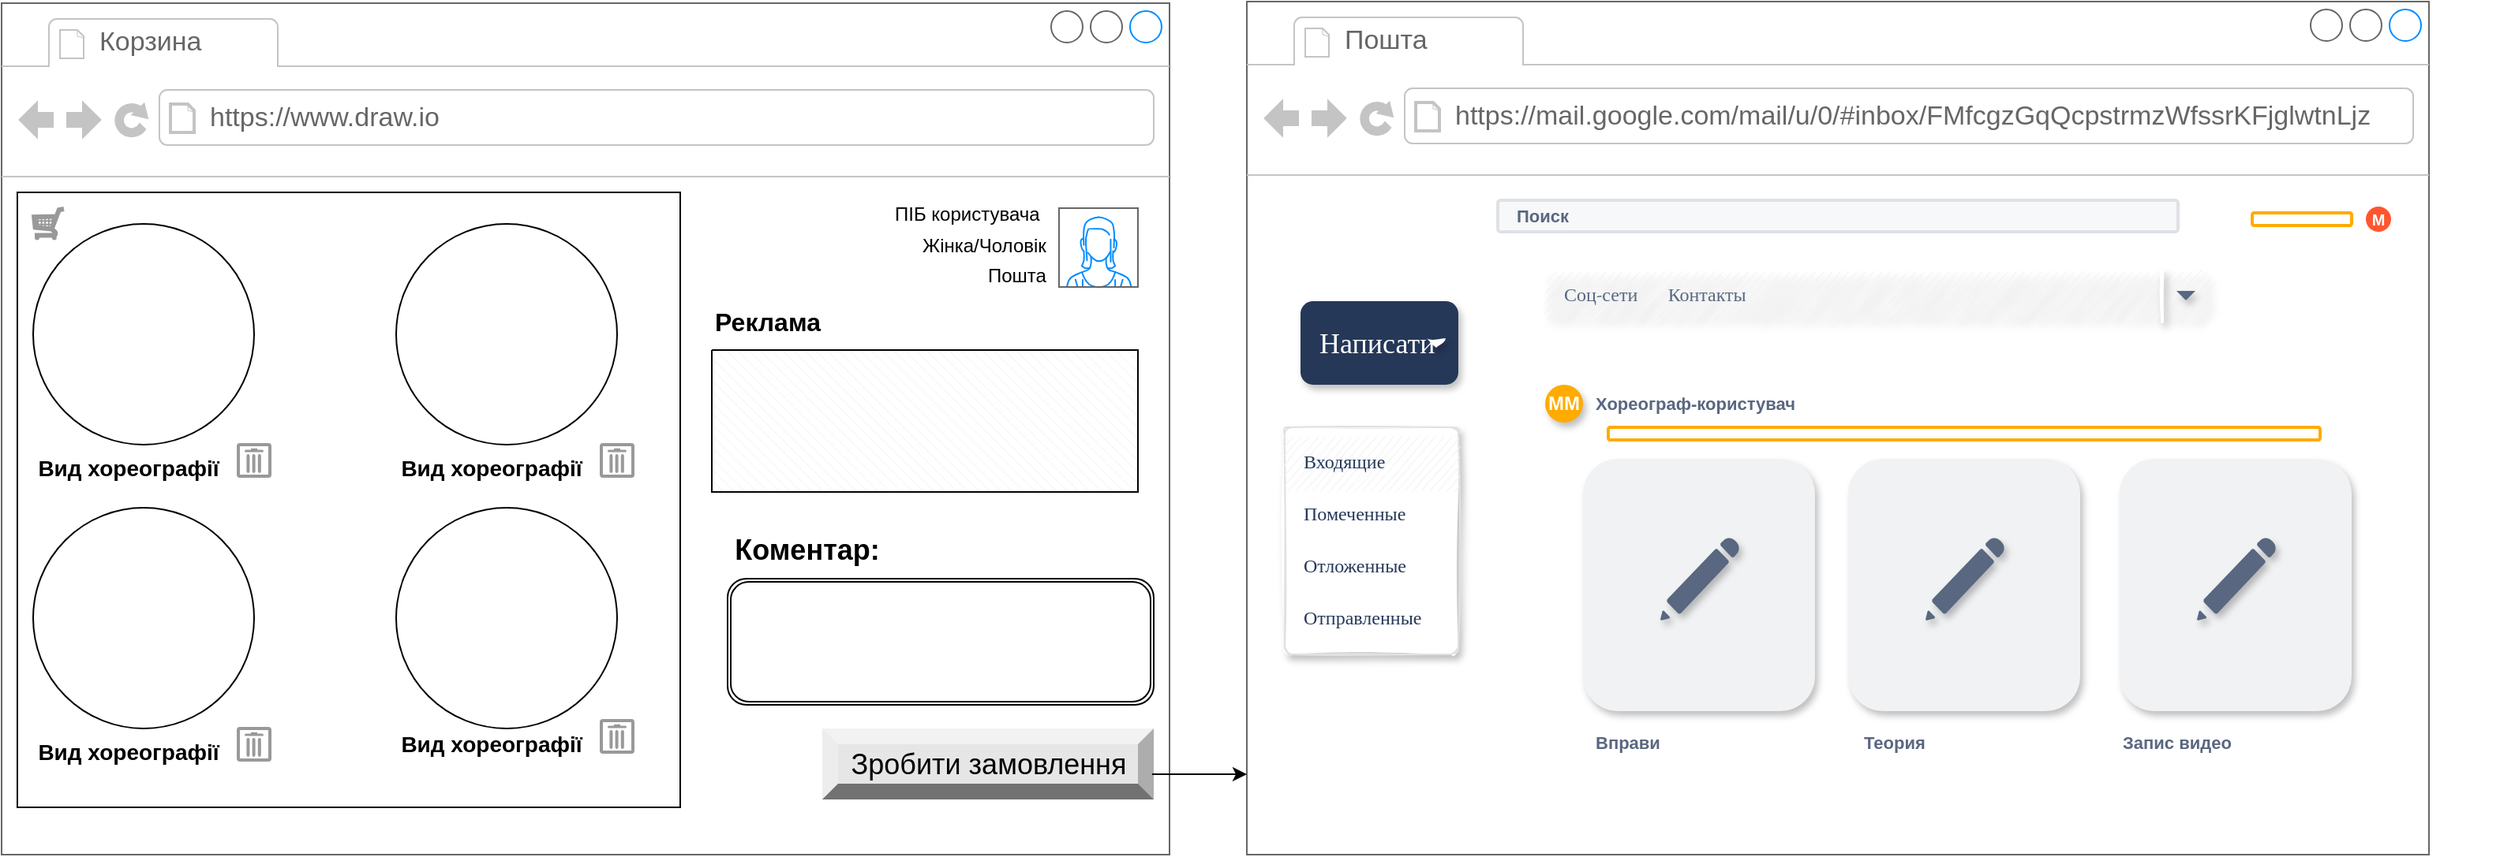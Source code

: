 <mxfile version="20.3.2" type="device"><diagram id="9mMXwnuC6TR7nFvu9C29" name="Страница 1"><mxGraphModel dx="2170" dy="983" grid="1" gridSize="10" guides="1" tooltips="1" connect="1" arrows="1" fold="1" page="1" pageScale="1" pageWidth="827" pageHeight="1169" math="0" shadow="0"><root><mxCell id="0"/><mxCell id="1" parent="0"/><mxCell id="_YlAq-ttuMgp_8gilZkt-1" value="" style="strokeWidth=1;shadow=0;dashed=0;align=center;html=1;shape=mxgraph.mockup.containers.browserWindow;rSize=0;strokeColor=#666666;strokeColor2=#008cff;strokeColor3=#c4c4c4;mainText=,;recursiveResize=0;" vertex="1" parent="1"><mxGeometry x="51" y="221" width="740" height="540" as="geometry"/></mxCell><mxCell id="_YlAq-ttuMgp_8gilZkt-35" value="" style="html=1;dashed=0;whitespace=wrap;" vertex="1" parent="_YlAq-ttuMgp_8gilZkt-1"><mxGeometry x="10" y="120" width="420" height="390" as="geometry"/></mxCell><mxCell id="_YlAq-ttuMgp_8gilZkt-2" value="Корзина" style="strokeWidth=1;shadow=0;dashed=0;align=center;html=1;shape=mxgraph.mockup.containers.anchor;fontSize=17;fontColor=#666666;align=left;" vertex="1" parent="_YlAq-ttuMgp_8gilZkt-1"><mxGeometry x="60" y="12" width="110" height="26" as="geometry"/></mxCell><mxCell id="_YlAq-ttuMgp_8gilZkt-3" value="https://www.draw.io" style="strokeWidth=1;shadow=0;dashed=0;align=center;html=1;shape=mxgraph.mockup.containers.anchor;rSize=0;fontSize=17;fontColor=#666666;align=left;" vertex="1" parent="_YlAq-ttuMgp_8gilZkt-1"><mxGeometry x="130" y="60" width="250" height="26" as="geometry"/></mxCell><mxCell id="_YlAq-ttuMgp_8gilZkt-4" value="" style="verticalLabelPosition=bottom;shadow=0;dashed=0;align=center;html=1;verticalAlign=top;strokeWidth=1;shape=mxgraph.mockup.containers.userFemale;strokeColor=#666666;strokeColor2=#008cff;" vertex="1" parent="_YlAq-ttuMgp_8gilZkt-1"><mxGeometry x="670" y="130" width="50" height="50" as="geometry"/></mxCell><mxCell id="_YlAq-ttuMgp_8gilZkt-5" value="ПІБ користувача" style="text;strokeColor=none;fillColor=none;spacingLeft=4;spacingRight=4;overflow=hidden;rotatable=0;points=[[0,0.5],[1,0.5]];portConstraint=eastwest;fontSize=12;" vertex="1" parent="_YlAq-ttuMgp_8gilZkt-1"><mxGeometry x="560" y="120" width="110" height="30" as="geometry"/></mxCell><mxCell id="_YlAq-ttuMgp_8gilZkt-6" value="Жінка/Чоловік" style="text;strokeColor=none;fillColor=none;spacingLeft=4;spacingRight=4;overflow=hidden;rotatable=0;points=[[0,0.5],[1,0.5]];portConstraint=eastwest;fontSize=12;" vertex="1" parent="_YlAq-ttuMgp_8gilZkt-1"><mxGeometry x="577.5" y="140" width="95" height="30" as="geometry"/></mxCell><mxCell id="_YlAq-ttuMgp_8gilZkt-9" value="" style="verticalLabelPosition=bottom;shadow=0;dashed=0;align=center;html=1;verticalAlign=top;strokeWidth=1;shape=mxgraph.mockup.misc.shoppingCart;strokeColor=#999999;" vertex="1" parent="_YlAq-ttuMgp_8gilZkt-1"><mxGeometry x="20" y="130" width="20" height="20" as="geometry"/></mxCell><mxCell id="_YlAq-ttuMgp_8gilZkt-21" value="" style="ellipse;fillColor=#ffffff;strokeColor=#000000;" vertex="1" parent="_YlAq-ttuMgp_8gilZkt-1"><mxGeometry x="20" y="320" width="140" height="140" as="geometry"/></mxCell><mxCell id="_YlAq-ttuMgp_8gilZkt-30" value="" style="ellipse;fillColor=#ffffff;strokeColor=#000000;" vertex="1" parent="_YlAq-ttuMgp_8gilZkt-1"><mxGeometry x="20" y="140" width="140" height="140" as="geometry"/></mxCell><mxCell id="_YlAq-ttuMgp_8gilZkt-31" value="" style="ellipse;fillColor=#ffffff;strokeColor=#000000;" vertex="1" parent="_YlAq-ttuMgp_8gilZkt-1"><mxGeometry x="250" y="140" width="140" height="140" as="geometry"/></mxCell><mxCell id="_YlAq-ttuMgp_8gilZkt-32" value="" style="strokeColor=#999999;verticalLabelPosition=bottom;shadow=0;dashed=0;verticalAlign=top;strokeWidth=2;html=1;shape=mxgraph.mockup.misc.trashcanIcon;" vertex="1" parent="_YlAq-ttuMgp_8gilZkt-1"><mxGeometry x="150" y="280" width="20" height="20" as="geometry"/></mxCell><mxCell id="_YlAq-ttuMgp_8gilZkt-33" value="" style="strokeColor=#999999;verticalLabelPosition=bottom;shadow=0;dashed=0;verticalAlign=top;strokeWidth=2;html=1;shape=mxgraph.mockup.misc.trashcanIcon;" vertex="1" parent="_YlAq-ttuMgp_8gilZkt-1"><mxGeometry x="150" y="460" width="20" height="20" as="geometry"/></mxCell><mxCell id="_YlAq-ttuMgp_8gilZkt-34" value="" style="strokeColor=#999999;verticalLabelPosition=bottom;shadow=0;dashed=0;verticalAlign=top;strokeWidth=2;html=1;shape=mxgraph.mockup.misc.trashcanIcon;" vertex="1" parent="_YlAq-ttuMgp_8gilZkt-1"><mxGeometry x="380" y="280" width="20" height="20" as="geometry"/></mxCell><mxCell id="_YlAq-ttuMgp_8gilZkt-36" value="" style="ellipse;fillColor=#ffffff;strokeColor=#000000;" vertex="1" parent="_YlAq-ttuMgp_8gilZkt-1"><mxGeometry x="250" y="320" width="140" height="140" as="geometry"/></mxCell><mxCell id="_YlAq-ttuMgp_8gilZkt-37" value="" style="strokeColor=#999999;verticalLabelPosition=bottom;shadow=0;dashed=0;verticalAlign=top;strokeWidth=2;html=1;shape=mxgraph.mockup.misc.trashcanIcon;" vertex="1" parent="_YlAq-ttuMgp_8gilZkt-1"><mxGeometry x="380" y="455" width="20" height="20" as="geometry"/></mxCell><mxCell id="_YlAq-ttuMgp_8gilZkt-38" value="Вид хореографії" style="text;strokeColor=none;fillColor=none;html=1;fontSize=14;fontStyle=1;verticalAlign=middle;align=center;" vertex="1" parent="_YlAq-ttuMgp_8gilZkt-1"><mxGeometry x="10" y="280" width="140" height="30" as="geometry"/></mxCell><mxCell id="_YlAq-ttuMgp_8gilZkt-39" value="Вид хореографії" style="text;strokeColor=none;fillColor=none;html=1;fontSize=14;fontStyle=1;verticalAlign=middle;align=center;" vertex="1" parent="_YlAq-ttuMgp_8gilZkt-1"><mxGeometry x="240" y="280" width="140" height="30" as="geometry"/></mxCell><mxCell id="_YlAq-ttuMgp_8gilZkt-40" value="Вид хореографії" style="text;strokeColor=none;fillColor=none;html=1;fontSize=14;fontStyle=1;verticalAlign=middle;align=center;" vertex="1" parent="_YlAq-ttuMgp_8gilZkt-1"><mxGeometry x="10" y="460" width="140" height="30" as="geometry"/></mxCell><mxCell id="_YlAq-ttuMgp_8gilZkt-41" value="Вид хореографії" style="text;strokeColor=none;fillColor=none;html=1;fontSize=14;fontStyle=1;verticalAlign=middle;align=center;" vertex="1" parent="_YlAq-ttuMgp_8gilZkt-1"><mxGeometry x="240" y="455" width="140" height="30" as="geometry"/></mxCell><mxCell id="_YlAq-ttuMgp_8gilZkt-42" value="" style="shape=ext;double=1;rounded=1;whiteSpace=wrap;html=1;fontSize=14;" vertex="1" parent="_YlAq-ttuMgp_8gilZkt-1"><mxGeometry x="460" y="365" width="270" height="80" as="geometry"/></mxCell><mxCell id="_YlAq-ttuMgp_8gilZkt-43" value="&lt;font style=&quot;font-size: 18px;&quot;&gt;Коментар:&lt;/font&gt;" style="text;strokeColor=none;fillColor=none;html=1;fontSize=24;fontStyle=1;verticalAlign=middle;align=center;" vertex="1" parent="_YlAq-ttuMgp_8gilZkt-1"><mxGeometry x="455" y="325" width="110" height="40" as="geometry"/></mxCell><mxCell id="_YlAq-ttuMgp_8gilZkt-45" value="Зробити замовлення" style="labelPosition=center;verticalLabelPosition=middle;align=center;html=1;shape=mxgraph.basic.shaded_button;dx=10;fillColor=#E6E6E6;strokeColor=none;fontSize=18;" vertex="1" parent="_YlAq-ttuMgp_8gilZkt-1"><mxGeometry x="520" y="460" width="210" height="45" as="geometry"/></mxCell><mxCell id="_YlAq-ttuMgp_8gilZkt-46" value="&lt;font style=&quot;font-size: 16px;&quot;&gt;Реклама&lt;/font&gt;" style="text;strokeColor=none;fillColor=none;html=1;fontSize=24;fontStyle=1;verticalAlign=middle;align=center;" vertex="1" parent="_YlAq-ttuMgp_8gilZkt-1"><mxGeometry x="450" y="180" width="70" height="40" as="geometry"/></mxCell><mxCell id="_YlAq-ttuMgp_8gilZkt-47" value="" style="verticalLabelPosition=bottom;verticalAlign=top;html=1;shape=mxgraph.basic.patternFillRect;fillStyle=diagRev;step=5;fillStrokeWidth=0.2;fillStrokeColor=#dddddd;fontSize=16;" vertex="1" parent="_YlAq-ttuMgp_8gilZkt-1"><mxGeometry x="450" y="220" width="270" height="90" as="geometry"/></mxCell><mxCell id="_YlAq-ttuMgp_8gilZkt-50" value="Пошта" style="text;strokeColor=none;fillColor=none;spacingLeft=4;spacingRight=4;overflow=hidden;rotatable=0;points=[[0,0.5],[1,0.5]];portConstraint=eastwest;fontSize=12;" vertex="1" parent="_YlAq-ttuMgp_8gilZkt-1"><mxGeometry x="619" y="159" width="95" height="30" as="geometry"/></mxCell><mxCell id="_YlAq-ttuMgp_8gilZkt-51" value="" style="strokeWidth=1;shadow=0;dashed=0;align=center;html=1;shape=mxgraph.mockup.containers.browserWindow;rSize=0;strokeColor=#666666;strokeColor2=#008cff;strokeColor3=#c4c4c4;mainText=,;recursiveResize=0;fontSize=16;" vertex="1" parent="1"><mxGeometry x="840" y="220" width="749" height="541" as="geometry"/></mxCell><mxCell id="_YlAq-ttuMgp_8gilZkt-56" value="" style="rounded=1;arcSize=9;fillColor=#F7F8F9;align=left;spacingLeft=5;strokeColor=#DEE1E6;html=1;strokeWidth=2;fontColor=#596780;fontSize=12" vertex="1" parent="_YlAq-ttuMgp_8gilZkt-51"><mxGeometry x="159" y="126" width="431" height="20" as="geometry"/></mxCell><mxCell id="_YlAq-ttuMgp_8gilZkt-52" value="Пошта" style="strokeWidth=1;shadow=0;dashed=0;align=center;html=1;shape=mxgraph.mockup.containers.anchor;fontSize=17;fontColor=#666666;align=left;" vertex="1" parent="_YlAq-ttuMgp_8gilZkt-51"><mxGeometry x="60" y="12" width="110" height="26" as="geometry"/></mxCell><mxCell id="_YlAq-ttuMgp_8gilZkt-53" value="https://mail.google.com/mail/u/0/#inbox/FMfcgzGqQcpstrmzWfssrKFjglwtnLjz" style="strokeWidth=1;shadow=0;dashed=0;align=center;html=1;shape=mxgraph.mockup.containers.anchor;rSize=0;fontSize=17;fontColor=#666666;align=left;" vertex="1" parent="_YlAq-ttuMgp_8gilZkt-51"><mxGeometry x="130" y="60" width="250" height="26" as="geometry"/></mxCell><mxCell id="_YlAq-ttuMgp_8gilZkt-55" value="Поиск" style="fillColor=none;strokeColor=none;html=1;fontSize=11;fontStyle=0;align=left;fontColor=#596780;fontStyle=1;fontSize=11" vertex="1" parent="_YlAq-ttuMgp_8gilZkt-51"><mxGeometry x="169" y="126" width="240" height="20" as="geometry"/></mxCell><mxCell id="_YlAq-ttuMgp_8gilZkt-57" value="M" style="shape=ellipse;fillColor=#FF5630;strokeColor=none;fontColor=#ffffff;align=center;verticalAlign=middle;whiteSpace=wrap;fontSize=10;fontStyle=1;html=1;sketch=0;" vertex="1" parent="_YlAq-ttuMgp_8gilZkt-51"><mxGeometry x="709" y="130" width="16" height="16" as="geometry"/></mxCell><mxCell id="_YlAq-ttuMgp_8gilZkt-67" value="" style="dashed=0;html=1;rounded=1;strokeColor=#FFAB00;fontSize=12;align=center;fontStyle=1;strokeWidth=2;fontColor=#42526E" vertex="1" parent="_YlAq-ttuMgp_8gilZkt-51"><mxGeometry x="637" y="134" width="63" height="8" as="geometry"/></mxCell><mxCell id="_YlAq-ttuMgp_8gilZkt-83" value="&lt;font style=&quot;font-size: 18px;&quot;&gt;Написати&lt;/font&gt;" style="rounded=1;fillColor=#253858;strokeColor=none;html=1;fontColor=#ffffff;align=left;fontSize=12;spacingLeft=10;sketch=0;hachureGap=4;pointerEvents=0;fontFamily=Architects Daughter;fontSource=https%3A%2F%2Ffonts.googleapis.com%2Fcss%3Ffamily%3DArchitects%2BDaughter;shadow=1;" vertex="1" parent="_YlAq-ttuMgp_8gilZkt-51"><mxGeometry x="34" y="190" width="100" height="53" as="geometry"/></mxCell><mxCell id="_YlAq-ttuMgp_8gilZkt-84" value="" style="shape=triangle;direction=south;fillColor=#ffffff;strokeColor=none;html=1;sketch=1;hachureGap=4;pointerEvents=0;fontFamily=Architects Daughter;fontSource=https%3A%2F%2Ffonts.googleapis.com%2Fcss%3Ffamily%3DArchitects%2BDaughter;fontSize=20;shadow=1;" vertex="1" parent="_YlAq-ttuMgp_8gilZkt-83"><mxGeometry x="1" y="0.5" width="12" height="6" relative="1" as="geometry"><mxPoint x="-20" y="-3" as="offset"/></mxGeometry></mxCell><mxCell id="_YlAq-ttuMgp_8gilZkt-85" value="" style="rounded=1;fillColor=#ffffff;strokeColor=#DFE1E5;shadow=1;html=1;arcSize=4;sketch=1;hachureGap=4;pointerEvents=0;fontFamily=Architects Daughter;fontSource=https%3A%2F%2Ffonts.googleapis.com%2Fcss%3Ffamily%3DArchitects%2BDaughter;fontSize=20;" vertex="1" parent="_YlAq-ttuMgp_8gilZkt-51"><mxGeometry x="24" y="270" width="110" height="144" as="geometry"/></mxCell><mxCell id="_YlAq-ttuMgp_8gilZkt-86" value="Входящие" style="rounded=0;fillColor=#F4F5F7;strokeColor=none;shadow=0;html=1;align=left;fontSize=12;spacingLeft=10;fontColor=#253858;resizeWidth=1;sketch=1;hachureGap=4;pointerEvents=0;fontFamily=Architects Daughter;fontSource=https%3A%2F%2Ffonts.googleapis.com%2Fcss%3Ffamily%3DArchitects%2BDaughter;" vertex="1" parent="_YlAq-ttuMgp_8gilZkt-85"><mxGeometry width="110" height="33" relative="1" as="geometry"><mxPoint y="6" as="offset"/></mxGeometry></mxCell><mxCell id="_YlAq-ttuMgp_8gilZkt-87" value="Помеченные" style="rounded=0;fillColor=none;strokeColor=none;shadow=0;html=1;align=left;fontSize=12;spacingLeft=10;fontColor=#253858;resizeWidth=1;sketch=1;hachureGap=4;pointerEvents=0;fontFamily=Architects Daughter;fontSource=https%3A%2F%2Ffonts.googleapis.com%2Fcss%3Ffamily%3DArchitects%2BDaughter;" vertex="1" parent="_YlAq-ttuMgp_8gilZkt-85"><mxGeometry width="110" height="33" relative="1" as="geometry"><mxPoint y="39" as="offset"/></mxGeometry></mxCell><mxCell id="_YlAq-ttuMgp_8gilZkt-88" value="Отложенные" style="rounded=0;fillColor=none;strokeColor=none;shadow=0;html=1;align=left;fontSize=12;spacingLeft=10;fontColor=#253858;resizeWidth=1;sketch=1;hachureGap=4;pointerEvents=0;fontFamily=Architects Daughter;fontSource=https%3A%2F%2Ffonts.googleapis.com%2Fcss%3Ffamily%3DArchitects%2BDaughter;" vertex="1" parent="_YlAq-ttuMgp_8gilZkt-85"><mxGeometry width="110" height="33" relative="1" as="geometry"><mxPoint y="72" as="offset"/></mxGeometry></mxCell><mxCell id="_YlAq-ttuMgp_8gilZkt-89" value="Отправленные" style="rounded=0;fillColor=none;strokeColor=none;shadow=0;html=1;align=left;fontSize=12;spacingLeft=10;fontColor=#253858;resizeWidth=1;sketch=1;hachureGap=4;pointerEvents=0;fontFamily=Architects Daughter;fontSource=https%3A%2F%2Ffonts.googleapis.com%2Fcss%3Ffamily%3DArchitects%2BDaughter;" vertex="1" parent="_YlAq-ttuMgp_8gilZkt-85"><mxGeometry width="110" height="33" relative="1" as="geometry"><mxPoint y="105" as="offset"/></mxGeometry></mxCell><mxCell id="_YlAq-ttuMgp_8gilZkt-90" value="Соц-сети&amp;nbsp; &amp;nbsp; Контакты" style="rounded=1;fillColor=#F1F2F4;strokeColor=none;html=1;fontColor=#596780;align=left;fontSize=12;spacingLeft=10;sketch=1;hachureGap=4;pointerEvents=0;fontFamily=Architects Daughter;fontSource=https%3A%2F%2Ffonts.googleapis.com%2Fcss%3Ffamily%3DArchitects%2BDaughter;shadow=1;" vertex="1" parent="_YlAq-ttuMgp_8gilZkt-51"><mxGeometry x="189" y="170" width="420" height="33" as="geometry"/></mxCell><mxCell id="_YlAq-ttuMgp_8gilZkt-91" value="" style="shape=triangle;direction=south;fillColor=#596780;strokeColor=none;html=1;sketch=0;hachureGap=4;pointerEvents=0;fontFamily=Architects Daughter;fontSource=https%3A%2F%2Ffonts.googleapis.com%2Fcss%3Ffamily%3DArchitects%2BDaughter;fontSize=20;shadow=1;" vertex="1" parent="_YlAq-ttuMgp_8gilZkt-90"><mxGeometry x="1" y="0.5" width="12" height="6" relative="1" as="geometry"><mxPoint x="-20" y="-3" as="offset"/></mxGeometry></mxCell><mxCell id="_YlAq-ttuMgp_8gilZkt-92" value="" style="shape=line;direction=south;strokeColor=#ffffff;html=1;strokeWidth=2;sketch=1;hachureGap=4;pointerEvents=0;fontFamily=Architects Daughter;fontSource=https%3A%2F%2Ffonts.googleapis.com%2Fcss%3Ffamily%3DArchitects%2BDaughter;fontSize=20;shadow=1;" vertex="1" parent="_YlAq-ttuMgp_8gilZkt-90"><mxGeometry x="1" width="12" height="33" relative="1" as="geometry"><mxPoint x="-35" as="offset"/></mxGeometry></mxCell><mxCell id="_YlAq-ttuMgp_8gilZkt-93" value="MM" style="shape=ellipse;fillColor=#FFAB00;strokeColor=none;fontColor=#ffffff;align=center;verticalAlign=middle;whiteSpace=wrap;fontSize=12;fontStyle=1;html=1;sketch=0;shadow=1;" vertex="1" parent="_YlAq-ttuMgp_8gilZkt-51"><mxGeometry x="189" y="243" width="24" height="24" as="geometry"/></mxCell><mxCell id="_YlAq-ttuMgp_8gilZkt-94" value="Хореограф-користувач" style="fillColor=none;strokeColor=none;html=1;fontSize=11;fontStyle=0;align=left;fontColor=#596780;fontStyle=1;fontSize=11" vertex="1" parent="_YlAq-ttuMgp_8gilZkt-51"><mxGeometry x="219" y="245" width="240" height="20" as="geometry"/></mxCell><mxCell id="_YlAq-ttuMgp_8gilZkt-95" value="" style="dashed=0;html=1;rounded=1;strokeColor=#FFAB00;fontSize=12;align=center;fontStyle=1;strokeWidth=2;fontColor=#42526E" vertex="1" parent="_YlAq-ttuMgp_8gilZkt-51"><mxGeometry x="229" y="270" width="451" height="8" as="geometry"/></mxCell><mxCell id="_YlAq-ttuMgp_8gilZkt-96" value="" style="rounded=1;align=left;fillColor=#F1F2F4;strokeColor=none;html=1;fontColor=#596780;fontSize=12;spacingLeft=26;shadow=1;" vertex="1" parent="_YlAq-ttuMgp_8gilZkt-51"><mxGeometry x="213" y="290" width="147" height="160" as="geometry"/></mxCell><mxCell id="_YlAq-ttuMgp_8gilZkt-97" value="" style="shape=mxgraph.mscae.intune.subscription_portal;fillColor=#596780;strokeColor=none;fontColor=#ffffff;labelPosition=right;verticalLabelPosition=middle;align=left;verticalAlign=middle;html=1;spacingLeft=5;shadow=1;fontSize=18;" vertex="1" parent="_YlAq-ttuMgp_8gilZkt-96"><mxGeometry y="0.5" width="50" height="52.5" relative="1" as="geometry"><mxPoint x="49" y="-30" as="offset"/></mxGeometry></mxCell><mxCell id="_YlAq-ttuMgp_8gilZkt-98" value="" style="rounded=1;align=left;fillColor=#F1F2F4;strokeColor=none;html=1;fontColor=#596780;fontSize=12;spacingLeft=26;shadow=1;" vertex="1" parent="_YlAq-ttuMgp_8gilZkt-51"><mxGeometry x="381" y="290" width="147" height="160" as="geometry"/></mxCell><mxCell id="_YlAq-ttuMgp_8gilZkt-99" value="" style="shape=mxgraph.mscae.intune.subscription_portal;fillColor=#596780;strokeColor=none;fontColor=#ffffff;labelPosition=right;verticalLabelPosition=middle;align=left;verticalAlign=middle;html=1;spacingLeft=5;shadow=1;fontSize=18;" vertex="1" parent="_YlAq-ttuMgp_8gilZkt-98"><mxGeometry y="0.5" width="50" height="52.5" relative="1" as="geometry"><mxPoint x="49" y="-30" as="offset"/></mxGeometry></mxCell><mxCell id="_YlAq-ttuMgp_8gilZkt-100" value="" style="rounded=1;align=left;fillColor=#F1F2F4;strokeColor=none;html=1;fontColor=#596780;fontSize=12;spacingLeft=26;shadow=1;" vertex="1" parent="_YlAq-ttuMgp_8gilZkt-51"><mxGeometry x="553" y="290" width="147" height="160" as="geometry"/></mxCell><mxCell id="_YlAq-ttuMgp_8gilZkt-101" value="" style="shape=mxgraph.mscae.intune.subscription_portal;fillColor=#596780;strokeColor=none;fontColor=#ffffff;labelPosition=right;verticalLabelPosition=middle;align=left;verticalAlign=middle;html=1;spacingLeft=5;shadow=1;fontSize=18;" vertex="1" parent="_YlAq-ttuMgp_8gilZkt-100"><mxGeometry y="0.5" width="50" height="52.5" relative="1" as="geometry"><mxPoint x="49" y="-30" as="offset"/></mxGeometry></mxCell><mxCell id="_YlAq-ttuMgp_8gilZkt-102" value="Вправи" style="fillColor=none;strokeColor=none;html=1;fontSize=11;fontStyle=0;align=left;fontColor=#596780;fontStyle=1;fontSize=11" vertex="1" parent="_YlAq-ttuMgp_8gilZkt-51"><mxGeometry x="219" y="460" width="240" height="20" as="geometry"/></mxCell><mxCell id="_YlAq-ttuMgp_8gilZkt-103" value="Теория" style="fillColor=none;strokeColor=none;html=1;fontSize=11;fontStyle=0;align=left;fontColor=#596780;fontStyle=1;fontSize=11" vertex="1" parent="_YlAq-ttuMgp_8gilZkt-51"><mxGeometry x="389" y="460" width="240" height="20" as="geometry"/></mxCell><mxCell id="_YlAq-ttuMgp_8gilZkt-104" value="Запис видео" style="fillColor=none;strokeColor=none;html=1;fontSize=11;fontStyle=0;align=left;fontColor=#596780;fontStyle=1;fontSize=11" vertex="1" parent="_YlAq-ttuMgp_8gilZkt-51"><mxGeometry x="553" y="460" width="240" height="20" as="geometry"/></mxCell><mxCell id="_YlAq-ttuMgp_8gilZkt-105" value="" style="endArrow=classic;html=1;rounded=0;fontSize=18;exitX=0.995;exitY=0.644;exitDx=0;exitDy=0;exitPerimeter=0;" edge="1" parent="1" source="_YlAq-ttuMgp_8gilZkt-45"><mxGeometry width="50" height="50" relative="1" as="geometry"><mxPoint x="750" y="640" as="sourcePoint"/><mxPoint x="840" y="710" as="targetPoint"/></mxGeometry></mxCell></root></mxGraphModel></diagram></mxfile>